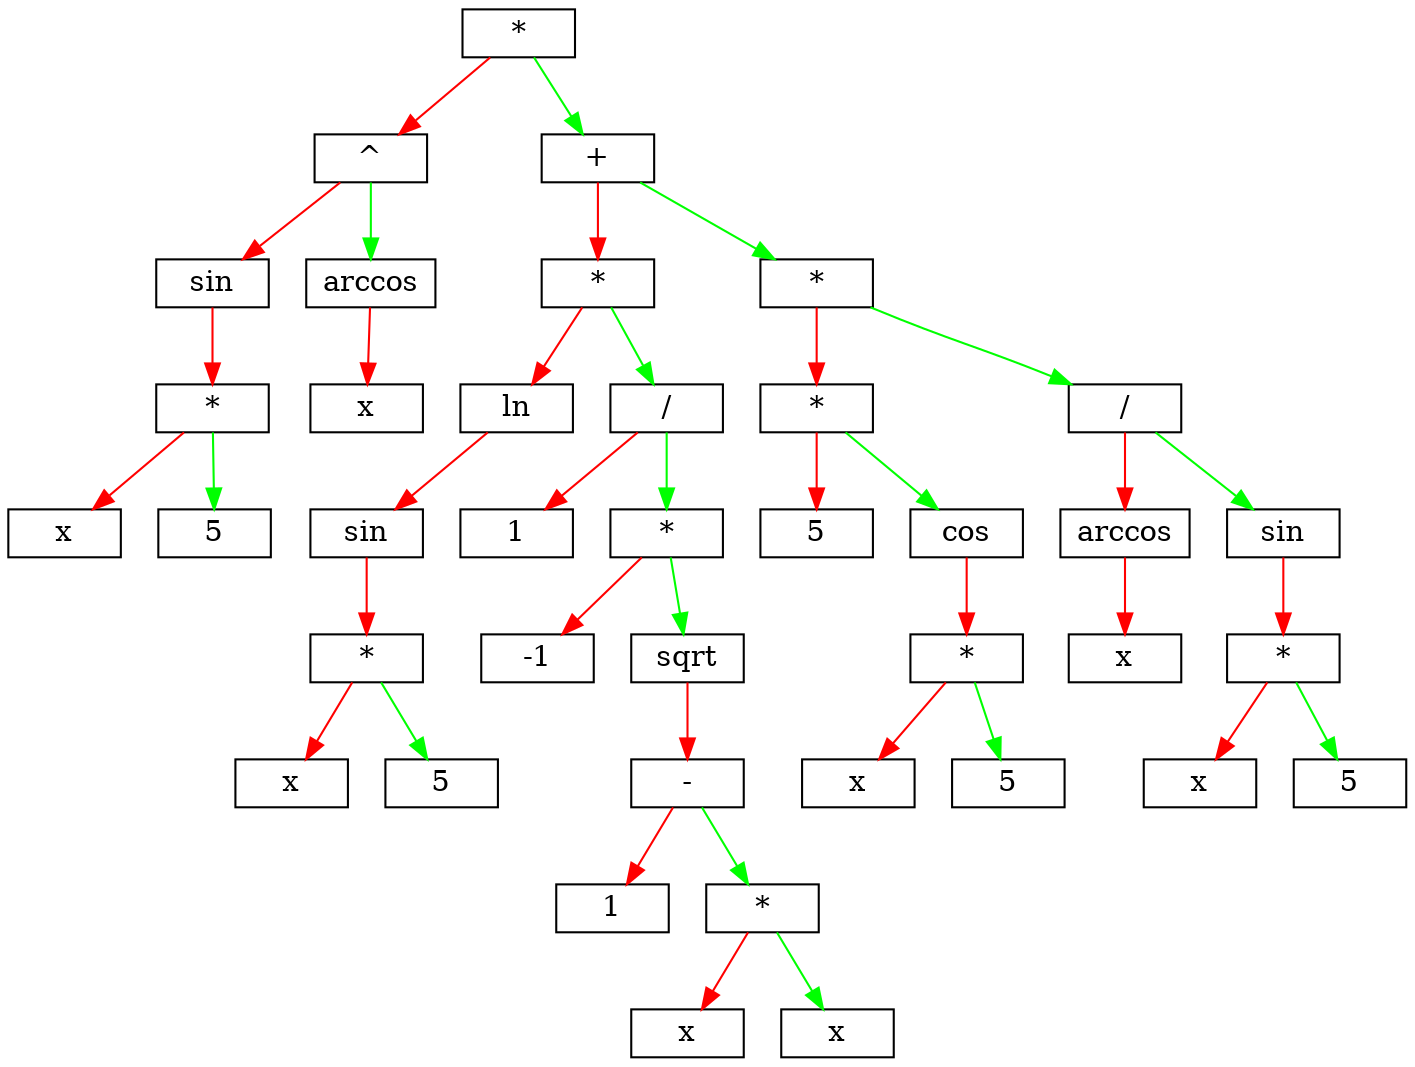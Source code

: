 digraph list {
	node [shape = record,height=.1];
	"node3" [label = "<f0>x" ] ;
	"node4" [label = "<f0>5" ] ;
	"node2" [label = "<f0>*" ] ;
	"node1" [label = "<f0>sin" ] ;
	"node6" [label = "<f0>x" ] ;
	"node5" [label = "<f0>arccos" ] ;
	"node7" [label = "<f0>^" ] ;
	"node10" [label = "<f0>x" ] ;
	"node11" [label = "<f0>5" ] ;
	"node9" [label = "<f0>*" ] ;
	"node8" [label = "<f0>sin" ] ;
	"node12" [label = "<f0>ln" ] ;
	"node13" [label = "<f0>1" ] ;
	"node14" [label = "<f0>-1" ] ;
	"node15" [label = "<f0>1" ] ;
	"node16" [label = "<f0>x" ] ;
	"node17" [label = "<f0>x" ] ;
	"node18" [label = "<f0>*" ] ;
	"node19" [label = "<f0>-" ] ;
	"node20" [label = "<f0>sqrt" ] ;
	"node21" [label = "<f0>*" ] ;
	"node22" [label = "<f0>/" ] ;
	"node23" [label = "<f0>*" ] ;
	"node30" [label = "<f0>5" ] ;
	"node32" [label = "<f0>x" ] ;
	"node33" [label = "<f0>5" ] ;
	"node31" [label = "<f0>*" ] ;
	"node34" [label = "<f0>cos" ] ;
	"node35" [label = "<f0>*" ] ;
	"node37" [label = "<f0>x" ] ;
	"node36" [label = "<f0>arccos" ] ;
	"node40" [label = "<f0>x" ] ;
	"node41" [label = "<f0>5" ] ;
	"node39" [label = "<f0>*" ] ;
	"node38" [label = "<f0>sin" ] ;
	"node42" [label = "<f0>/" ] ;
	"node43" [label = "<f0>*" ] ;
	"node44" [label = "<f0>+" ] ;
	"node45" [label = "<f0>*" ] ;
	"node2":f0 -> "node3":f0 [color=red];
	"node2":f0 -> "node4":f0  [color=green];
	"node1":f0 -> "node2":f0 [color=red];
	"node5":f0 -> "node6":f0 [color=red];
	"node7":f0 -> "node1":f0 [color=red];
	"node7":f0 -> "node5":f0  [color=green];
	"node9":f0 -> "node10":f0 [color=red];
	"node9":f0 -> "node11":f0  [color=green];
	"node8":f0 -> "node9":f0 [color=red];
	"node12":f0 -> "node8":f0 [color=red];
	"node18":f0 -> "node16":f0 [color=red];
	"node18":f0 -> "node17":f0  [color=green];
	"node19":f0 -> "node15":f0 [color=red];
	"node19":f0 -> "node18":f0  [color=green];
	"node20":f0 -> "node19":f0 [color=red];
	"node21":f0 -> "node14":f0 [color=red];
	"node21":f0 -> "node20":f0  [color=green];
	"node22":f0 -> "node13":f0 [color=red];
	"node22":f0 -> "node21":f0  [color=green];
	"node23":f0 -> "node12":f0 [color=red];
	"node23":f0 -> "node22":f0  [color=green];
	"node31":f0 -> "node32":f0 [color=red];
	"node31":f0 -> "node33":f0  [color=green];
	"node34":f0 -> "node31":f0 [color=red];
	"node35":f0 -> "node30":f0 [color=red];
	"node35":f0 -> "node34":f0  [color=green];
	"node36":f0 -> "node37":f0 [color=red];
	"node39":f0 -> "node40":f0 [color=red];
	"node39":f0 -> "node41":f0  [color=green];
	"node38":f0 -> "node39":f0 [color=red];
	"node42":f0 -> "node36":f0 [color=red];
	"node42":f0 -> "node38":f0  [color=green];
	"node43":f0 -> "node35":f0 [color=red];
	"node43":f0 -> "node42":f0  [color=green];
	"node44":f0 -> "node23":f0 [color=red];
	"node44":f0 -> "node43":f0  [color=green];
	"node45":f0 -> "node7":f0 [color=red];
	"node45":f0 -> "node44":f0  [color=green];
}